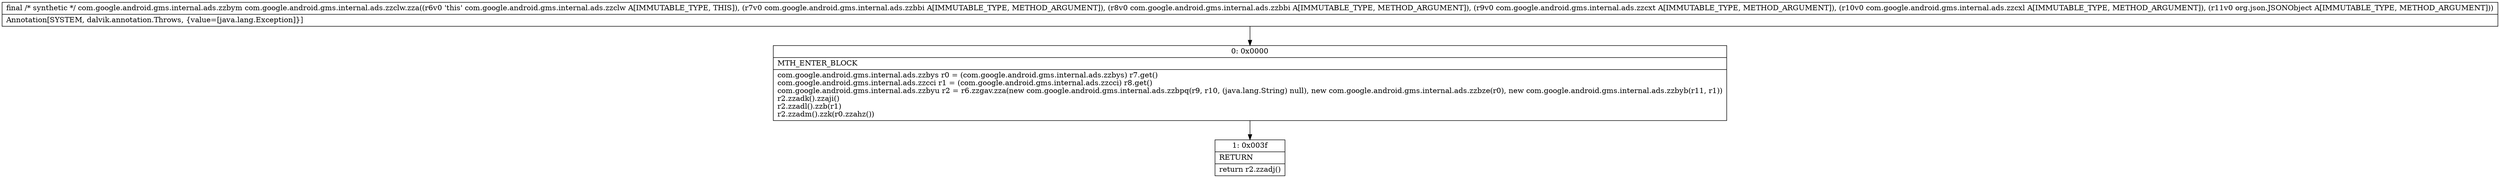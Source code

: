 digraph "CFG forcom.google.android.gms.internal.ads.zzclw.zza(Lcom\/google\/android\/gms\/internal\/ads\/zzbbi;Lcom\/google\/android\/gms\/internal\/ads\/zzbbi;Lcom\/google\/android\/gms\/internal\/ads\/zzcxt;Lcom\/google\/android\/gms\/internal\/ads\/zzcxl;Lorg\/json\/JSONObject;)Lcom\/google\/android\/gms\/internal\/ads\/zzbym;" {
Node_0 [shape=record,label="{0\:\ 0x0000|MTH_ENTER_BLOCK\l|com.google.android.gms.internal.ads.zzbys r0 = (com.google.android.gms.internal.ads.zzbys) r7.get()\lcom.google.android.gms.internal.ads.zzcci r1 = (com.google.android.gms.internal.ads.zzcci) r8.get()\lcom.google.android.gms.internal.ads.zzbyu r2 = r6.zzgav.zza(new com.google.android.gms.internal.ads.zzbpq(r9, r10, (java.lang.String) null), new com.google.android.gms.internal.ads.zzbze(r0), new com.google.android.gms.internal.ads.zzbyb(r11, r1))\lr2.zzadk().zzaji()\lr2.zzadl().zzb(r1)\lr2.zzadm().zzk(r0.zzahz())\l}"];
Node_1 [shape=record,label="{1\:\ 0x003f|RETURN\l|return r2.zzadj()\l}"];
MethodNode[shape=record,label="{final \/* synthetic *\/ com.google.android.gms.internal.ads.zzbym com.google.android.gms.internal.ads.zzclw.zza((r6v0 'this' com.google.android.gms.internal.ads.zzclw A[IMMUTABLE_TYPE, THIS]), (r7v0 com.google.android.gms.internal.ads.zzbbi A[IMMUTABLE_TYPE, METHOD_ARGUMENT]), (r8v0 com.google.android.gms.internal.ads.zzbbi A[IMMUTABLE_TYPE, METHOD_ARGUMENT]), (r9v0 com.google.android.gms.internal.ads.zzcxt A[IMMUTABLE_TYPE, METHOD_ARGUMENT]), (r10v0 com.google.android.gms.internal.ads.zzcxl A[IMMUTABLE_TYPE, METHOD_ARGUMENT]), (r11v0 org.json.JSONObject A[IMMUTABLE_TYPE, METHOD_ARGUMENT]))  | Annotation[SYSTEM, dalvik.annotation.Throws, \{value=[java.lang.Exception]\}]\l}"];
MethodNode -> Node_0;
Node_0 -> Node_1;
}

